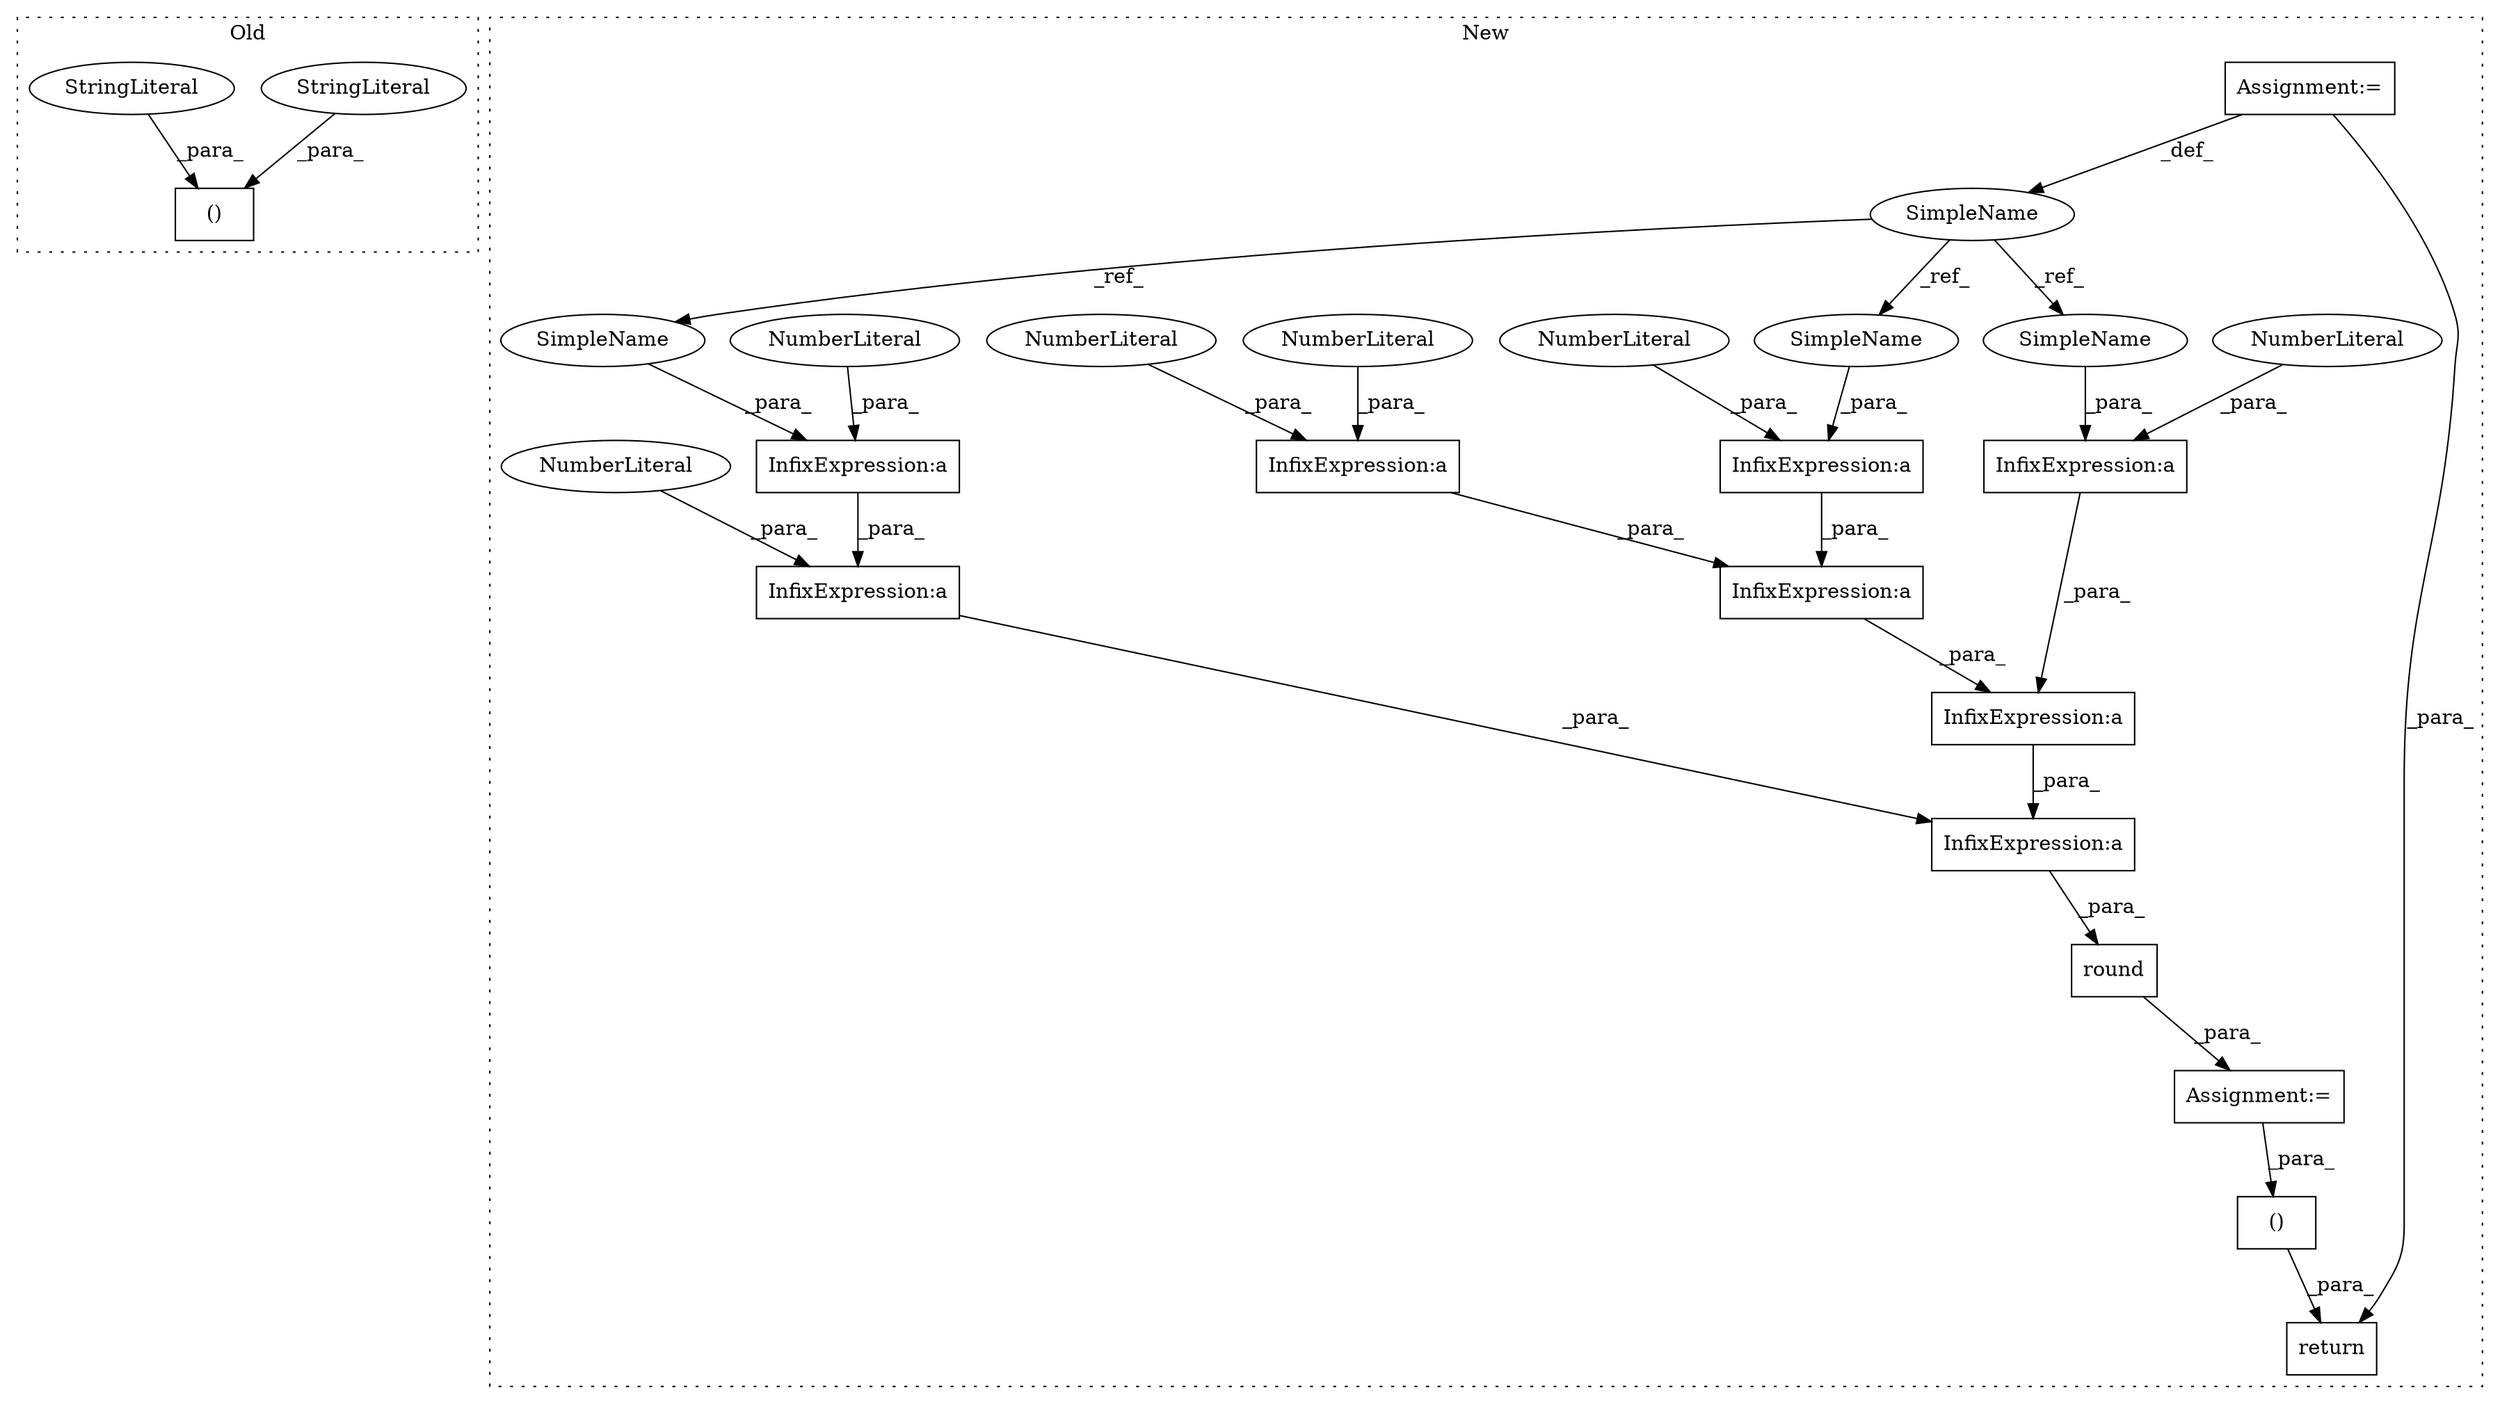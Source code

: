 digraph G {
subgraph cluster0 {
1 [label="()" a="106" s="10966" l="53" shape="box"];
5 [label="StringLiteral" a="45" s="11003" l="16" shape="ellipse"];
6 [label="StringLiteral" a="45" s="10966" l="24" shape="ellipse"];
label = "Old";
style="dotted";
}
subgraph cluster1 {
2 [label="round" a="32" s="11297,11352" l="6,1" shape="box"];
3 [label="Assignment:=" a="7" s="11290" l="1" shape="box"];
4 [label="Assignment:=" a="7" s="11262" l="1" shape="box"];
7 [label="()" a="106" s="11384" l="36" shape="box"];
8 [label="InfixExpression:a" a="27" s="11307" l="3" shape="box"];
9 [label="InfixExpression:a" a="27" s="11325" l="3" shape="box"];
10 [label="InfixExpression:a" a="27" s="11347" l="3" shape="box"];
11 [label="InfixExpression:a" a="27" s="11314" l="3" shape="box"];
12 [label="InfixExpression:a" a="27" s="11330" l="3" shape="box"];
13 [label="InfixExpression:a" a="27" s="11319" l="3" shape="box"];
14 [label="InfixExpression:a" a="27" s="11336" l="3" shape="box"];
15 [label="InfixExpression:a" a="27" s="11342" l="3" shape="box"];
16 [label="NumberLiteral" a="34" s="11350" l="1" shape="ellipse"];
17 [label="NumberLiteral" a="34" s="11341" l="1" shape="ellipse"];
18 [label="NumberLiteral" a="34" s="11333" l="1" shape="ellipse"];
19 [label="NumberLiteral" a="34" s="11322" l="1" shape="ellipse"];
20 [label="NumberLiteral" a="34" s="11310" l="3" shape="ellipse"];
21 [label="NumberLiteral" a="34" s="11306" l="1" shape="ellipse"];
22 [label="SimpleName" a="42" s="11261" l="1" shape="ellipse"];
23 [label="return" a="41" s="12007" l="7" shape="box"];
24 [label="SimpleName" a="42" s="11329" l="1" shape="ellipse"];
25 [label="SimpleName" a="42" s="11345" l="1" shape="ellipse"];
26 [label="SimpleName" a="42" s="11318" l="1" shape="ellipse"];
label = "New";
style="dotted";
}
2 -> 3 [label="_para_"];
3 -> 7 [label="_para_"];
4 -> 22 [label="_def_"];
4 -> 23 [label="_para_"];
5 -> 1 [label="_para_"];
6 -> 1 [label="_para_"];
7 -> 23 [label="_para_"];
8 -> 11 [label="_para_"];
9 -> 14 [label="_para_"];
10 -> 14 [label="_para_"];
11 -> 9 [label="_para_"];
12 -> 9 [label="_para_"];
13 -> 11 [label="_para_"];
14 -> 2 [label="_para_"];
15 -> 10 [label="_para_"];
16 -> 10 [label="_para_"];
17 -> 15 [label="_para_"];
18 -> 12 [label="_para_"];
19 -> 13 [label="_para_"];
20 -> 8 [label="_para_"];
21 -> 8 [label="_para_"];
22 -> 26 [label="_ref_"];
22 -> 24 [label="_ref_"];
22 -> 25 [label="_ref_"];
24 -> 12 [label="_para_"];
25 -> 15 [label="_para_"];
26 -> 13 [label="_para_"];
}